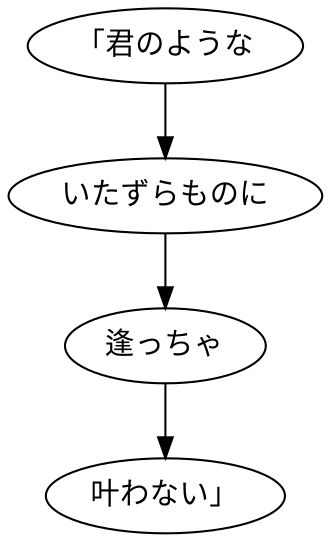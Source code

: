 digraph graph6119 {
	node0 [label="「君のような"];
	node1 [label="いたずらものに"];
	node2 [label="逢っちゃ"];
	node3 [label="叶わない」"];
	node0 -> node1;
	node1 -> node2;
	node2 -> node3;
}
